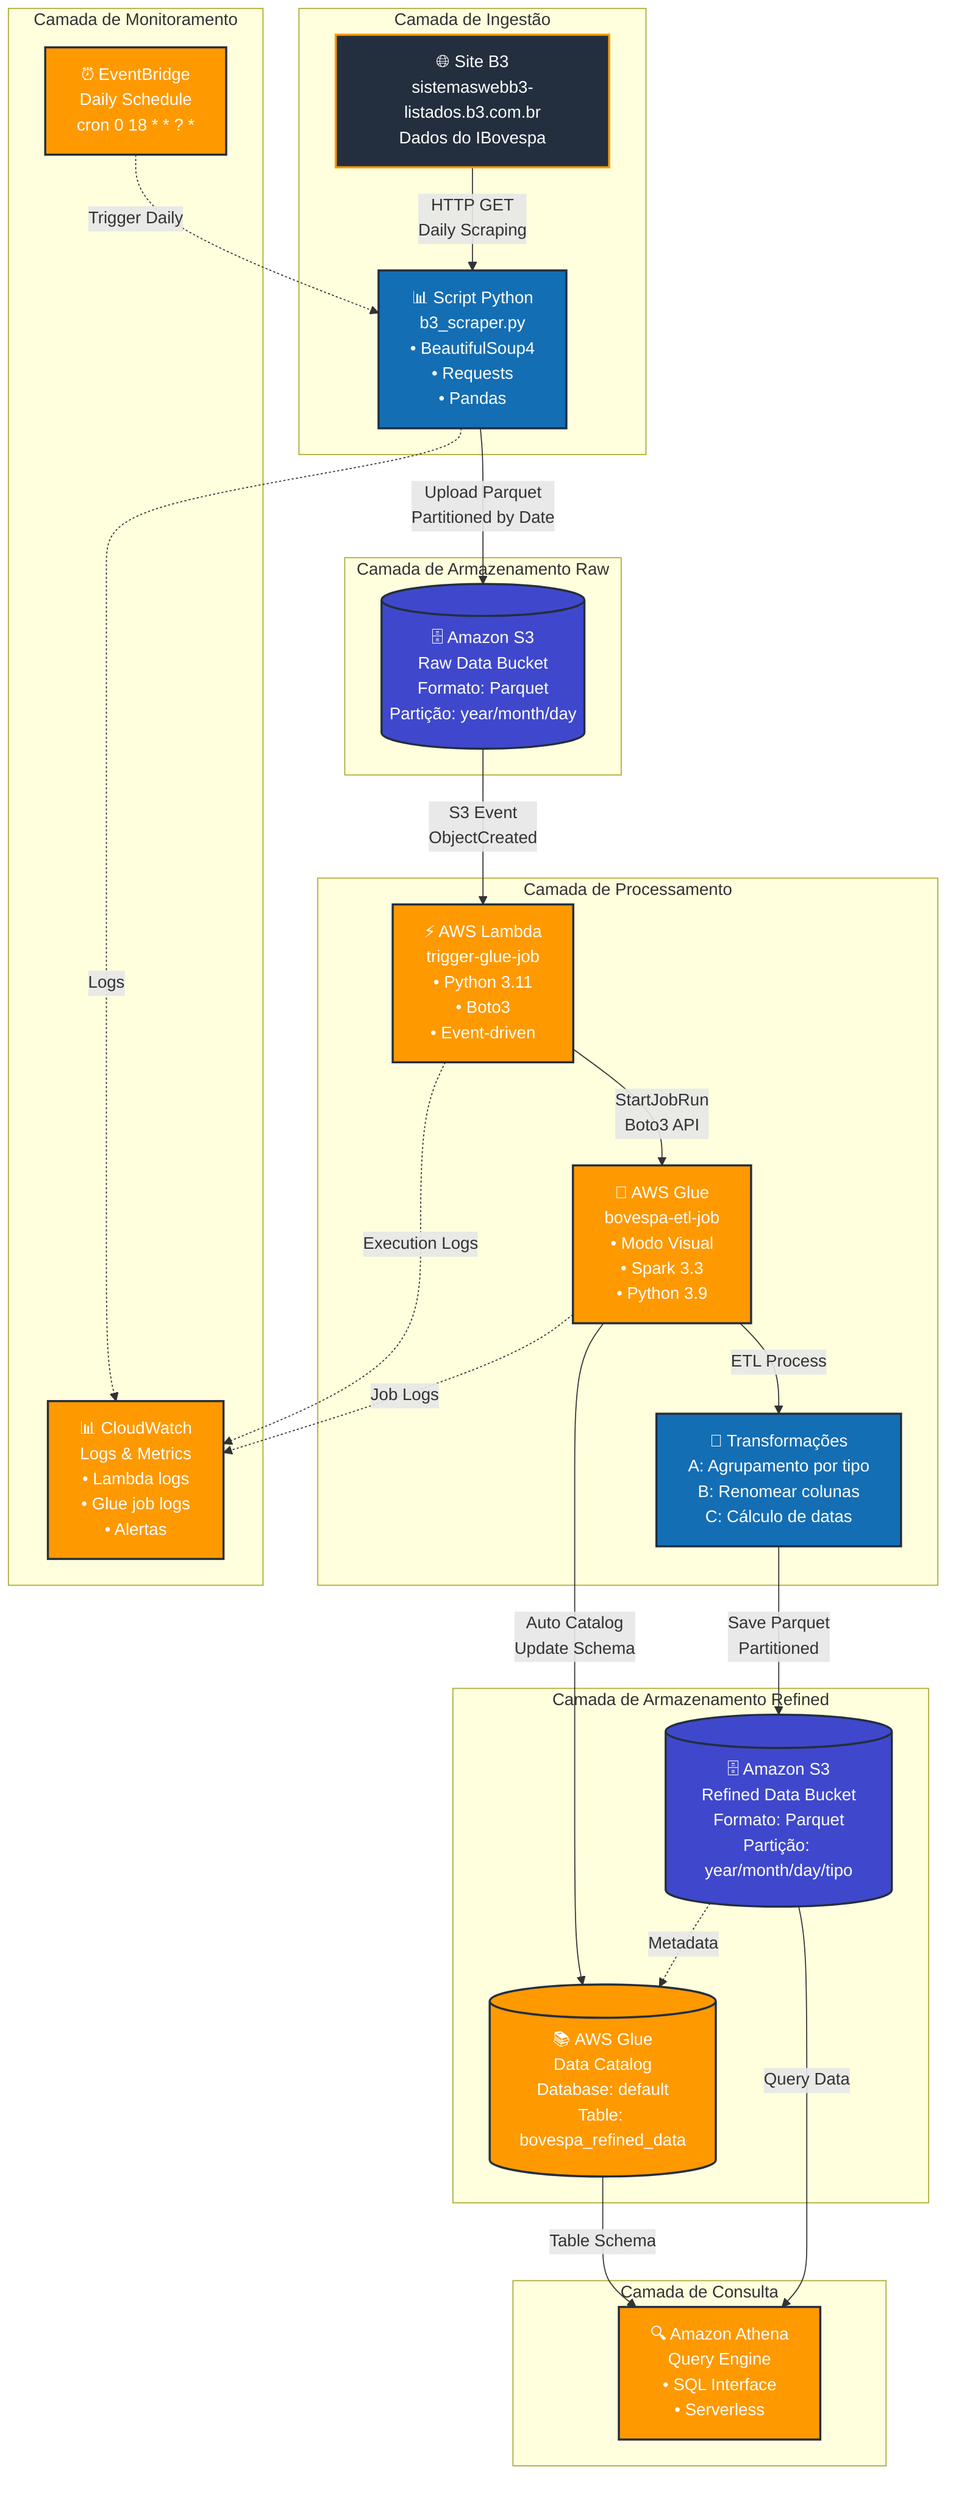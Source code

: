 graph TB
    %% Definição de estilos
    classDef awsService fill:#FF9900,stroke:#232F3E,stroke-width:2px,color:#FFFFFF
    classDef dataStore fill:#3F48CC,stroke:#232F3E,stroke-width:2px,color:#FFFFFF
    classDef process fill:#146EB4,stroke:#232F3E,stroke-width:2px,color:#FFFFFF
    classDef external fill:#232F3E,stroke:#FF9900,stroke-width:2px,color:#FFFFFF
    
    %% Componentes externos
    B3[🌐 Site B3<br/>sistemaswebb3-listados.b3.com.br<br/>Dados do IBovespa]:::external
    
    %% Camada de Ingestão
    SCRAPER[📊 Script Python<br/>b3_scraper.py<br/>• BeautifulSoup4<br/>• Requests<br/>• Pandas]:::process
    
    %% Armazenamento Raw
    S3_RAW[(🗄️ Amazon S3<br/>Raw Data Bucket<br/>Formato: Parquet<br/>Partição: year/month/day)]:::dataStore
    
    %% Orquestração
    LAMBDA[⚡ AWS Lambda<br/>trigger-glue-job<br/>• Python 3.11<br/>• Boto3<br/>• Event-driven]:::awsService
    
    %% Processamento ETL
    GLUE[🔄 AWS Glue<br/>bovespa-etl-job<br/>• Modo Visual<br/>• Spark 3.3<br/>• Python 3.9]:::awsService
    
    %% Armazenamento Refined
    S3_REFINED[(🗄️ Amazon S3<br/>Refined Data Bucket<br/>Formato: Parquet<br/>Partição: year/month/day/tipo)]:::dataStore
    
    %% Catalogação
    CATALOG[(📚 AWS Glue<br/>Data Catalog<br/>Database: default<br/>Table: bovespa_refined_data)]:::awsService
    
    %% Consulta
    ATHENA[🔍 Amazon Athena<br/>Query Engine<br/>• SQL Interface<br/>• Serverless]:::awsService
    
    %% Monitoramento
    CLOUDWATCH[📊 CloudWatch<br/>Logs & Metrics<br/>• Lambda logs<br/>• Glue job logs<br/>• Alertas]:::awsService
    
    %% Fluxo de dados
    B3 -->|HTTP GET<br/>Daily Scraping| SCRAPER
    SCRAPER -->|Upload Parquet<br/>Partitioned by Date| S3_RAW
    S3_RAW -->|S3 Event<br/>ObjectCreated| LAMBDA
    LAMBDA -->|StartJobRun<br/>Boto3 API| GLUE
    
    %% Transformações do Glue
    GLUE -->|ETL Process| TRANSFORM[🔧 Transformações<br/>A: Agrupamento por tipo<br/>B: Renomear colunas<br/>C: Cálculo de datas]:::process
    TRANSFORM -->|Save Parquet<br/>Partitioned| S3_REFINED
    
    %% Catalogação automática
    GLUE -->|Auto Catalog<br/>Update Schema| CATALOG
    S3_REFINED -.->|Metadata| CATALOG
    
    %% Consultas
    CATALOG -->|Table Schema| ATHENA
    S3_REFINED -->|Query Data| ATHENA
    
    %% Monitoramento
    SCRAPER -.->|Logs| CLOUDWATCH
    LAMBDA -.->|Execution Logs| CLOUDWATCH
    GLUE -.->|Job Logs| CLOUDWATCH
    
    %% Agendamento (opcional)
    EVENTBRIDGE[⏰ EventBridge<br/>Daily Schedule<br/>cron 0 18 * * ? *]:::awsService
    EVENTBRIDGE -.->|Trigger Daily| SCRAPER
    
    %% Subgráficos para organização
    subgraph "Camada de Ingestão"
        B3
        SCRAPER
    end
    
    subgraph "Camada de Armazenamento Raw"
        S3_RAW
    end
    
    subgraph "Camada de Processamento"
        LAMBDA
        GLUE
        TRANSFORM
    end
    
    subgraph "Camada de Armazenamento Refined"
        S3_REFINED
        CATALOG
    end
    
    subgraph "Camada de Consulta"
        ATHENA
    end
    
    subgraph "Camada de Monitoramento"
        CLOUDWATCH
        EVENTBRIDGE
    end